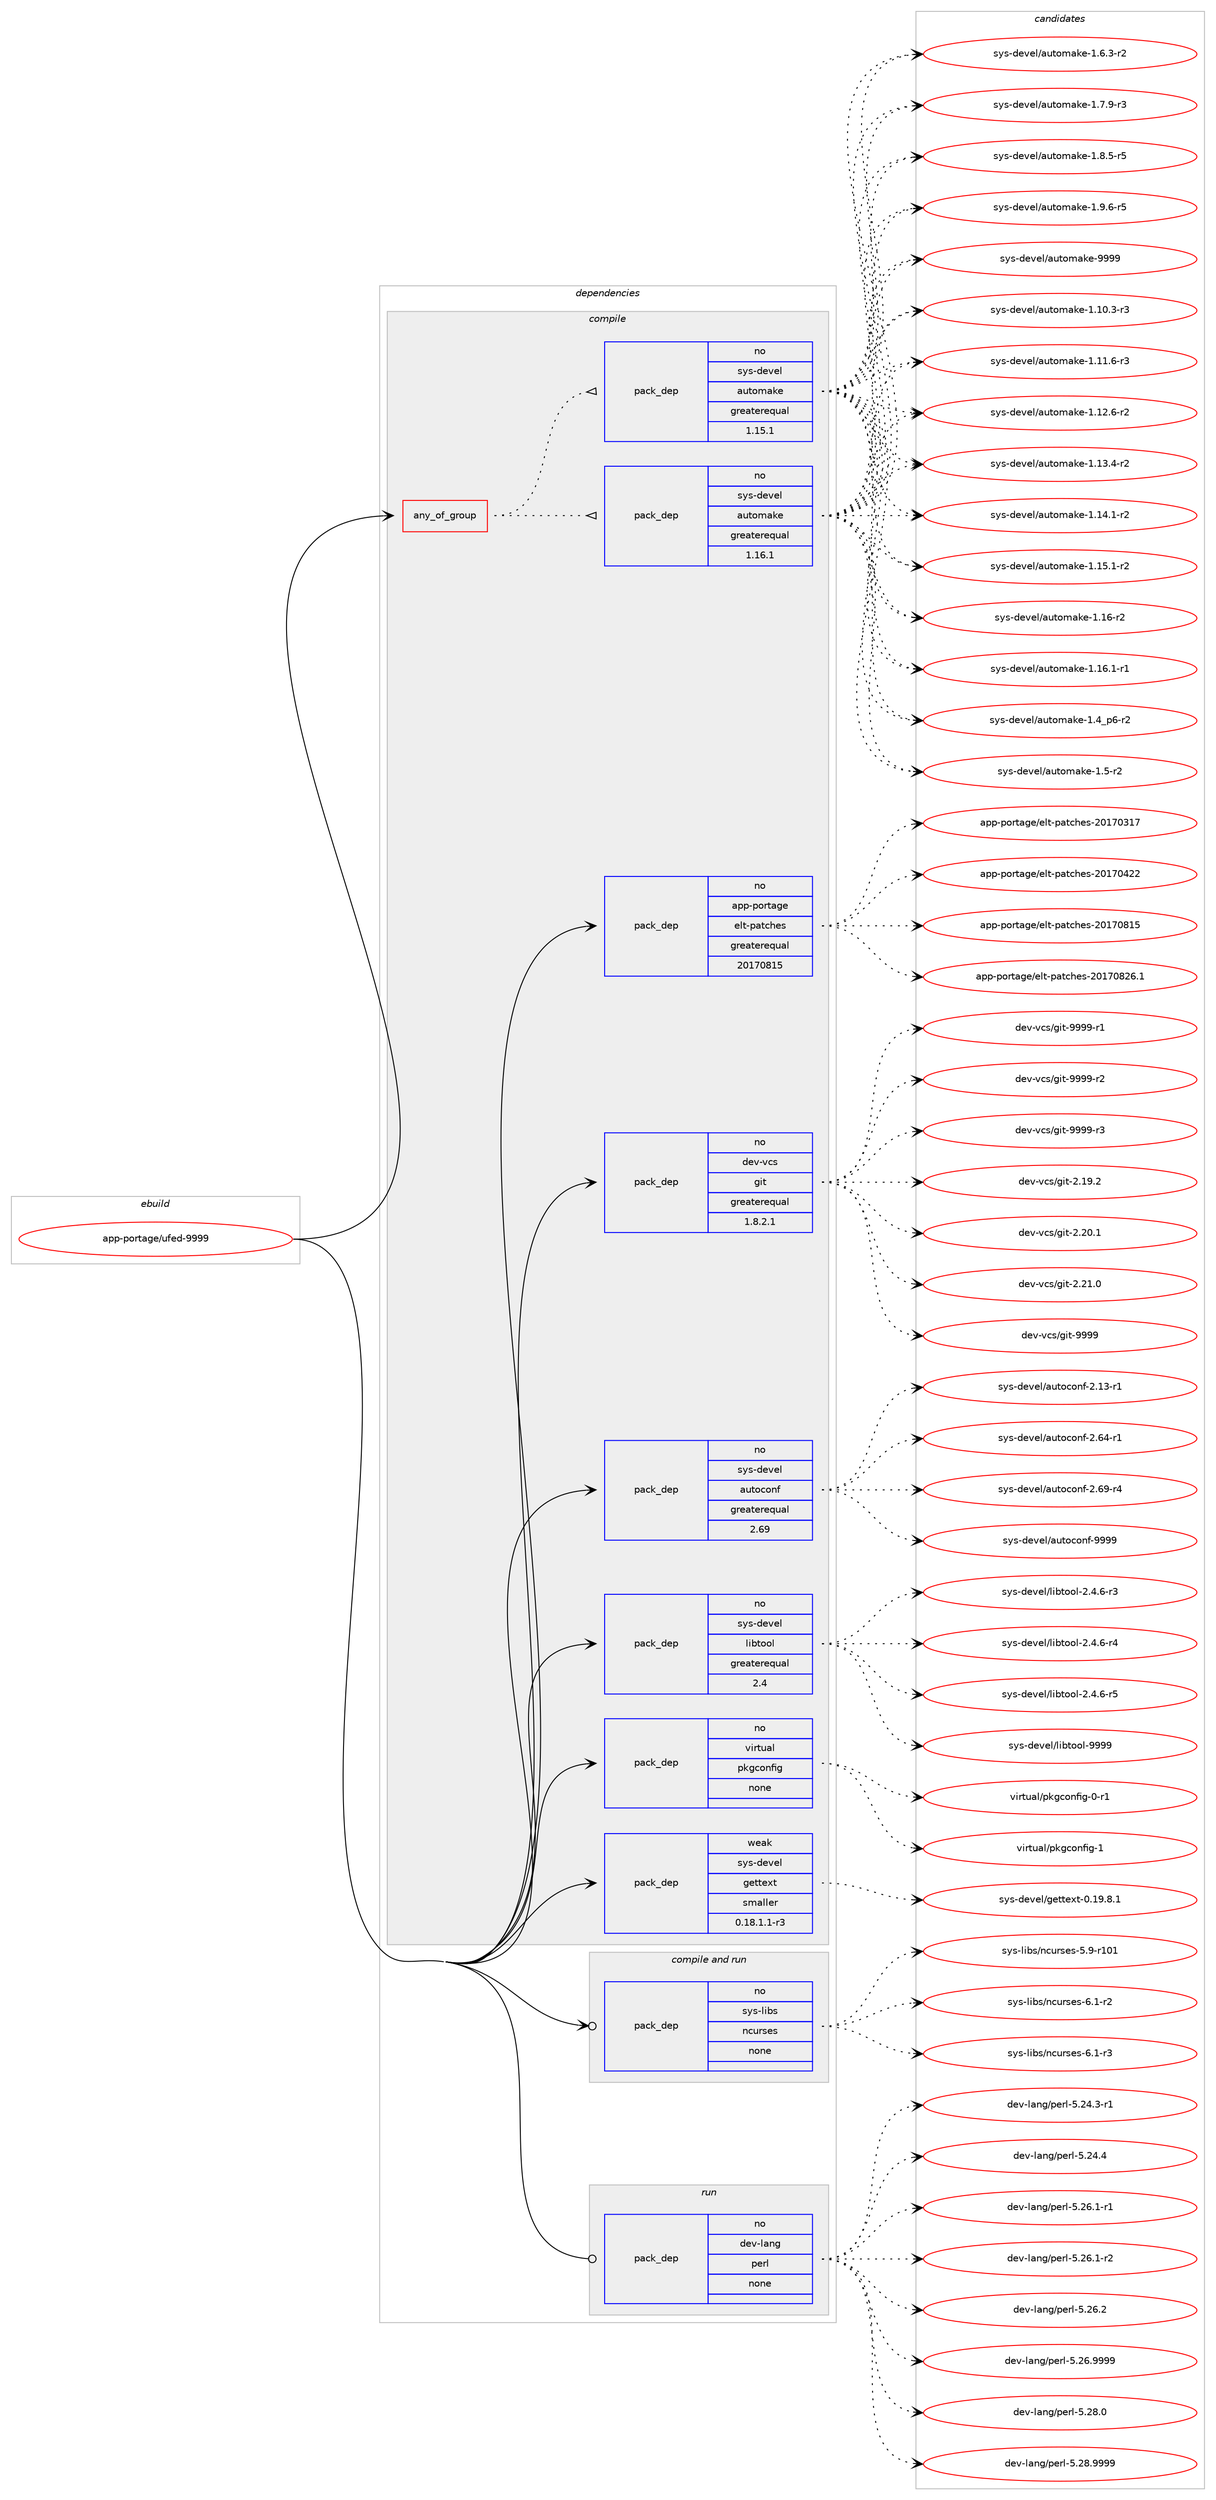 digraph prolog {

# *************
# Graph options
# *************

newrank=true;
concentrate=true;
compound=true;
graph [rankdir=LR,fontname=Helvetica,fontsize=10,ranksep=1.5];#, ranksep=2.5, nodesep=0.2];
edge  [arrowhead=vee];
node  [fontname=Helvetica,fontsize=10];

# **********
# The ebuild
# **********

subgraph cluster_leftcol {
color=gray;
rank=same;
label=<<i>ebuild</i>>;
id [label="app-portage/ufed-9999", color=red, width=4, href="../app-portage/ufed-9999.svg"];
}

# ****************
# The dependencies
# ****************

subgraph cluster_midcol {
color=gray;
label=<<i>dependencies</i>>;
subgraph cluster_compile {
fillcolor="#eeeeee";
style=filled;
label=<<i>compile</i>>;
subgraph any19886 {
dependency1307101 [label=<<TABLE BORDER="0" CELLBORDER="1" CELLSPACING="0" CELLPADDING="4"><TR><TD CELLPADDING="10">any_of_group</TD></TR></TABLE>>, shape=none, color=red];subgraph pack931511 {
dependency1307102 [label=<<TABLE BORDER="0" CELLBORDER="1" CELLSPACING="0" CELLPADDING="4" WIDTH="220"><TR><TD ROWSPAN="6" CELLPADDING="30">pack_dep</TD></TR><TR><TD WIDTH="110">no</TD></TR><TR><TD>sys-devel</TD></TR><TR><TD>automake</TD></TR><TR><TD>greaterequal</TD></TR><TR><TD>1.16.1</TD></TR></TABLE>>, shape=none, color=blue];
}
dependency1307101:e -> dependency1307102:w [weight=20,style="dotted",arrowhead="oinv"];
subgraph pack931512 {
dependency1307103 [label=<<TABLE BORDER="0" CELLBORDER="1" CELLSPACING="0" CELLPADDING="4" WIDTH="220"><TR><TD ROWSPAN="6" CELLPADDING="30">pack_dep</TD></TR><TR><TD WIDTH="110">no</TD></TR><TR><TD>sys-devel</TD></TR><TR><TD>automake</TD></TR><TR><TD>greaterequal</TD></TR><TR><TD>1.15.1</TD></TR></TABLE>>, shape=none, color=blue];
}
dependency1307101:e -> dependency1307103:w [weight=20,style="dotted",arrowhead="oinv"];
}
id:e -> dependency1307101:w [weight=20,style="solid",arrowhead="vee"];
subgraph pack931513 {
dependency1307104 [label=<<TABLE BORDER="0" CELLBORDER="1" CELLSPACING="0" CELLPADDING="4" WIDTH="220"><TR><TD ROWSPAN="6" CELLPADDING="30">pack_dep</TD></TR><TR><TD WIDTH="110">no</TD></TR><TR><TD>app-portage</TD></TR><TR><TD>elt-patches</TD></TR><TR><TD>greaterequal</TD></TR><TR><TD>20170815</TD></TR></TABLE>>, shape=none, color=blue];
}
id:e -> dependency1307104:w [weight=20,style="solid",arrowhead="vee"];
subgraph pack931514 {
dependency1307105 [label=<<TABLE BORDER="0" CELLBORDER="1" CELLSPACING="0" CELLPADDING="4" WIDTH="220"><TR><TD ROWSPAN="6" CELLPADDING="30">pack_dep</TD></TR><TR><TD WIDTH="110">no</TD></TR><TR><TD>dev-vcs</TD></TR><TR><TD>git</TD></TR><TR><TD>greaterequal</TD></TR><TR><TD>1.8.2.1</TD></TR></TABLE>>, shape=none, color=blue];
}
id:e -> dependency1307105:w [weight=20,style="solid",arrowhead="vee"];
subgraph pack931515 {
dependency1307106 [label=<<TABLE BORDER="0" CELLBORDER="1" CELLSPACING="0" CELLPADDING="4" WIDTH="220"><TR><TD ROWSPAN="6" CELLPADDING="30">pack_dep</TD></TR><TR><TD WIDTH="110">no</TD></TR><TR><TD>sys-devel</TD></TR><TR><TD>autoconf</TD></TR><TR><TD>greaterequal</TD></TR><TR><TD>2.69</TD></TR></TABLE>>, shape=none, color=blue];
}
id:e -> dependency1307106:w [weight=20,style="solid",arrowhead="vee"];
subgraph pack931516 {
dependency1307107 [label=<<TABLE BORDER="0" CELLBORDER="1" CELLSPACING="0" CELLPADDING="4" WIDTH="220"><TR><TD ROWSPAN="6" CELLPADDING="30">pack_dep</TD></TR><TR><TD WIDTH="110">no</TD></TR><TR><TD>sys-devel</TD></TR><TR><TD>libtool</TD></TR><TR><TD>greaterequal</TD></TR><TR><TD>2.4</TD></TR></TABLE>>, shape=none, color=blue];
}
id:e -> dependency1307107:w [weight=20,style="solid",arrowhead="vee"];
subgraph pack931517 {
dependency1307108 [label=<<TABLE BORDER="0" CELLBORDER="1" CELLSPACING="0" CELLPADDING="4" WIDTH="220"><TR><TD ROWSPAN="6" CELLPADDING="30">pack_dep</TD></TR><TR><TD WIDTH="110">no</TD></TR><TR><TD>virtual</TD></TR><TR><TD>pkgconfig</TD></TR><TR><TD>none</TD></TR><TR><TD></TD></TR></TABLE>>, shape=none, color=blue];
}
id:e -> dependency1307108:w [weight=20,style="solid",arrowhead="vee"];
subgraph pack931518 {
dependency1307109 [label=<<TABLE BORDER="0" CELLBORDER="1" CELLSPACING="0" CELLPADDING="4" WIDTH="220"><TR><TD ROWSPAN="6" CELLPADDING="30">pack_dep</TD></TR><TR><TD WIDTH="110">weak</TD></TR><TR><TD>sys-devel</TD></TR><TR><TD>gettext</TD></TR><TR><TD>smaller</TD></TR><TR><TD>0.18.1.1-r3</TD></TR></TABLE>>, shape=none, color=blue];
}
id:e -> dependency1307109:w [weight=20,style="solid",arrowhead="vee"];
}
subgraph cluster_compileandrun {
fillcolor="#eeeeee";
style=filled;
label=<<i>compile and run</i>>;
subgraph pack931519 {
dependency1307110 [label=<<TABLE BORDER="0" CELLBORDER="1" CELLSPACING="0" CELLPADDING="4" WIDTH="220"><TR><TD ROWSPAN="6" CELLPADDING="30">pack_dep</TD></TR><TR><TD WIDTH="110">no</TD></TR><TR><TD>sys-libs</TD></TR><TR><TD>ncurses</TD></TR><TR><TD>none</TD></TR><TR><TD></TD></TR></TABLE>>, shape=none, color=blue];
}
id:e -> dependency1307110:w [weight=20,style="solid",arrowhead="odotvee"];
}
subgraph cluster_run {
fillcolor="#eeeeee";
style=filled;
label=<<i>run</i>>;
subgraph pack931520 {
dependency1307111 [label=<<TABLE BORDER="0" CELLBORDER="1" CELLSPACING="0" CELLPADDING="4" WIDTH="220"><TR><TD ROWSPAN="6" CELLPADDING="30">pack_dep</TD></TR><TR><TD WIDTH="110">no</TD></TR><TR><TD>dev-lang</TD></TR><TR><TD>perl</TD></TR><TR><TD>none</TD></TR><TR><TD></TD></TR></TABLE>>, shape=none, color=blue];
}
id:e -> dependency1307111:w [weight=20,style="solid",arrowhead="odot"];
}
}

# **************
# The candidates
# **************

subgraph cluster_choices {
rank=same;
color=gray;
label=<<i>candidates</i>>;

subgraph choice931511 {
color=black;
nodesep=1;
choice11512111545100101118101108479711711611110997107101454946494846514511451 [label="sys-devel/automake-1.10.3-r3", color=red, width=4,href="../sys-devel/automake-1.10.3-r3.svg"];
choice11512111545100101118101108479711711611110997107101454946494946544511451 [label="sys-devel/automake-1.11.6-r3", color=red, width=4,href="../sys-devel/automake-1.11.6-r3.svg"];
choice11512111545100101118101108479711711611110997107101454946495046544511450 [label="sys-devel/automake-1.12.6-r2", color=red, width=4,href="../sys-devel/automake-1.12.6-r2.svg"];
choice11512111545100101118101108479711711611110997107101454946495146524511450 [label="sys-devel/automake-1.13.4-r2", color=red, width=4,href="../sys-devel/automake-1.13.4-r2.svg"];
choice11512111545100101118101108479711711611110997107101454946495246494511450 [label="sys-devel/automake-1.14.1-r2", color=red, width=4,href="../sys-devel/automake-1.14.1-r2.svg"];
choice11512111545100101118101108479711711611110997107101454946495346494511450 [label="sys-devel/automake-1.15.1-r2", color=red, width=4,href="../sys-devel/automake-1.15.1-r2.svg"];
choice1151211154510010111810110847971171161111099710710145494649544511450 [label="sys-devel/automake-1.16-r2", color=red, width=4,href="../sys-devel/automake-1.16-r2.svg"];
choice11512111545100101118101108479711711611110997107101454946495446494511449 [label="sys-devel/automake-1.16.1-r1", color=red, width=4,href="../sys-devel/automake-1.16.1-r1.svg"];
choice115121115451001011181011084797117116111109971071014549465295112544511450 [label="sys-devel/automake-1.4_p6-r2", color=red, width=4,href="../sys-devel/automake-1.4_p6-r2.svg"];
choice11512111545100101118101108479711711611110997107101454946534511450 [label="sys-devel/automake-1.5-r2", color=red, width=4,href="../sys-devel/automake-1.5-r2.svg"];
choice115121115451001011181011084797117116111109971071014549465446514511450 [label="sys-devel/automake-1.6.3-r2", color=red, width=4,href="../sys-devel/automake-1.6.3-r2.svg"];
choice115121115451001011181011084797117116111109971071014549465546574511451 [label="sys-devel/automake-1.7.9-r3", color=red, width=4,href="../sys-devel/automake-1.7.9-r3.svg"];
choice115121115451001011181011084797117116111109971071014549465646534511453 [label="sys-devel/automake-1.8.5-r5", color=red, width=4,href="../sys-devel/automake-1.8.5-r5.svg"];
choice115121115451001011181011084797117116111109971071014549465746544511453 [label="sys-devel/automake-1.9.6-r5", color=red, width=4,href="../sys-devel/automake-1.9.6-r5.svg"];
choice115121115451001011181011084797117116111109971071014557575757 [label="sys-devel/automake-9999", color=red, width=4,href="../sys-devel/automake-9999.svg"];
dependency1307102:e -> choice11512111545100101118101108479711711611110997107101454946494846514511451:w [style=dotted,weight="100"];
dependency1307102:e -> choice11512111545100101118101108479711711611110997107101454946494946544511451:w [style=dotted,weight="100"];
dependency1307102:e -> choice11512111545100101118101108479711711611110997107101454946495046544511450:w [style=dotted,weight="100"];
dependency1307102:e -> choice11512111545100101118101108479711711611110997107101454946495146524511450:w [style=dotted,weight="100"];
dependency1307102:e -> choice11512111545100101118101108479711711611110997107101454946495246494511450:w [style=dotted,weight="100"];
dependency1307102:e -> choice11512111545100101118101108479711711611110997107101454946495346494511450:w [style=dotted,weight="100"];
dependency1307102:e -> choice1151211154510010111810110847971171161111099710710145494649544511450:w [style=dotted,weight="100"];
dependency1307102:e -> choice11512111545100101118101108479711711611110997107101454946495446494511449:w [style=dotted,weight="100"];
dependency1307102:e -> choice115121115451001011181011084797117116111109971071014549465295112544511450:w [style=dotted,weight="100"];
dependency1307102:e -> choice11512111545100101118101108479711711611110997107101454946534511450:w [style=dotted,weight="100"];
dependency1307102:e -> choice115121115451001011181011084797117116111109971071014549465446514511450:w [style=dotted,weight="100"];
dependency1307102:e -> choice115121115451001011181011084797117116111109971071014549465546574511451:w [style=dotted,weight="100"];
dependency1307102:e -> choice115121115451001011181011084797117116111109971071014549465646534511453:w [style=dotted,weight="100"];
dependency1307102:e -> choice115121115451001011181011084797117116111109971071014549465746544511453:w [style=dotted,weight="100"];
dependency1307102:e -> choice115121115451001011181011084797117116111109971071014557575757:w [style=dotted,weight="100"];
}
subgraph choice931512 {
color=black;
nodesep=1;
choice11512111545100101118101108479711711611110997107101454946494846514511451 [label="sys-devel/automake-1.10.3-r3", color=red, width=4,href="../sys-devel/automake-1.10.3-r3.svg"];
choice11512111545100101118101108479711711611110997107101454946494946544511451 [label="sys-devel/automake-1.11.6-r3", color=red, width=4,href="../sys-devel/automake-1.11.6-r3.svg"];
choice11512111545100101118101108479711711611110997107101454946495046544511450 [label="sys-devel/automake-1.12.6-r2", color=red, width=4,href="../sys-devel/automake-1.12.6-r2.svg"];
choice11512111545100101118101108479711711611110997107101454946495146524511450 [label="sys-devel/automake-1.13.4-r2", color=red, width=4,href="../sys-devel/automake-1.13.4-r2.svg"];
choice11512111545100101118101108479711711611110997107101454946495246494511450 [label="sys-devel/automake-1.14.1-r2", color=red, width=4,href="../sys-devel/automake-1.14.1-r2.svg"];
choice11512111545100101118101108479711711611110997107101454946495346494511450 [label="sys-devel/automake-1.15.1-r2", color=red, width=4,href="../sys-devel/automake-1.15.1-r2.svg"];
choice1151211154510010111810110847971171161111099710710145494649544511450 [label="sys-devel/automake-1.16-r2", color=red, width=4,href="../sys-devel/automake-1.16-r2.svg"];
choice11512111545100101118101108479711711611110997107101454946495446494511449 [label="sys-devel/automake-1.16.1-r1", color=red, width=4,href="../sys-devel/automake-1.16.1-r1.svg"];
choice115121115451001011181011084797117116111109971071014549465295112544511450 [label="sys-devel/automake-1.4_p6-r2", color=red, width=4,href="../sys-devel/automake-1.4_p6-r2.svg"];
choice11512111545100101118101108479711711611110997107101454946534511450 [label="sys-devel/automake-1.5-r2", color=red, width=4,href="../sys-devel/automake-1.5-r2.svg"];
choice115121115451001011181011084797117116111109971071014549465446514511450 [label="sys-devel/automake-1.6.3-r2", color=red, width=4,href="../sys-devel/automake-1.6.3-r2.svg"];
choice115121115451001011181011084797117116111109971071014549465546574511451 [label="sys-devel/automake-1.7.9-r3", color=red, width=4,href="../sys-devel/automake-1.7.9-r3.svg"];
choice115121115451001011181011084797117116111109971071014549465646534511453 [label="sys-devel/automake-1.8.5-r5", color=red, width=4,href="../sys-devel/automake-1.8.5-r5.svg"];
choice115121115451001011181011084797117116111109971071014549465746544511453 [label="sys-devel/automake-1.9.6-r5", color=red, width=4,href="../sys-devel/automake-1.9.6-r5.svg"];
choice115121115451001011181011084797117116111109971071014557575757 [label="sys-devel/automake-9999", color=red, width=4,href="../sys-devel/automake-9999.svg"];
dependency1307103:e -> choice11512111545100101118101108479711711611110997107101454946494846514511451:w [style=dotted,weight="100"];
dependency1307103:e -> choice11512111545100101118101108479711711611110997107101454946494946544511451:w [style=dotted,weight="100"];
dependency1307103:e -> choice11512111545100101118101108479711711611110997107101454946495046544511450:w [style=dotted,weight="100"];
dependency1307103:e -> choice11512111545100101118101108479711711611110997107101454946495146524511450:w [style=dotted,weight="100"];
dependency1307103:e -> choice11512111545100101118101108479711711611110997107101454946495246494511450:w [style=dotted,weight="100"];
dependency1307103:e -> choice11512111545100101118101108479711711611110997107101454946495346494511450:w [style=dotted,weight="100"];
dependency1307103:e -> choice1151211154510010111810110847971171161111099710710145494649544511450:w [style=dotted,weight="100"];
dependency1307103:e -> choice11512111545100101118101108479711711611110997107101454946495446494511449:w [style=dotted,weight="100"];
dependency1307103:e -> choice115121115451001011181011084797117116111109971071014549465295112544511450:w [style=dotted,weight="100"];
dependency1307103:e -> choice11512111545100101118101108479711711611110997107101454946534511450:w [style=dotted,weight="100"];
dependency1307103:e -> choice115121115451001011181011084797117116111109971071014549465446514511450:w [style=dotted,weight="100"];
dependency1307103:e -> choice115121115451001011181011084797117116111109971071014549465546574511451:w [style=dotted,weight="100"];
dependency1307103:e -> choice115121115451001011181011084797117116111109971071014549465646534511453:w [style=dotted,weight="100"];
dependency1307103:e -> choice115121115451001011181011084797117116111109971071014549465746544511453:w [style=dotted,weight="100"];
dependency1307103:e -> choice115121115451001011181011084797117116111109971071014557575757:w [style=dotted,weight="100"];
}
subgraph choice931513 {
color=black;
nodesep=1;
choice97112112451121111141169710310147101108116451129711699104101115455048495548514955 [label="app-portage/elt-patches-20170317", color=red, width=4,href="../app-portage/elt-patches-20170317.svg"];
choice97112112451121111141169710310147101108116451129711699104101115455048495548525050 [label="app-portage/elt-patches-20170422", color=red, width=4,href="../app-portage/elt-patches-20170422.svg"];
choice97112112451121111141169710310147101108116451129711699104101115455048495548564953 [label="app-portage/elt-patches-20170815", color=red, width=4,href="../app-portage/elt-patches-20170815.svg"];
choice971121124511211111411697103101471011081164511297116991041011154550484955485650544649 [label="app-portage/elt-patches-20170826.1", color=red, width=4,href="../app-portage/elt-patches-20170826.1.svg"];
dependency1307104:e -> choice97112112451121111141169710310147101108116451129711699104101115455048495548514955:w [style=dotted,weight="100"];
dependency1307104:e -> choice97112112451121111141169710310147101108116451129711699104101115455048495548525050:w [style=dotted,weight="100"];
dependency1307104:e -> choice97112112451121111141169710310147101108116451129711699104101115455048495548564953:w [style=dotted,weight="100"];
dependency1307104:e -> choice971121124511211111411697103101471011081164511297116991041011154550484955485650544649:w [style=dotted,weight="100"];
}
subgraph choice931514 {
color=black;
nodesep=1;
choice10010111845118991154710310511645504649574650 [label="dev-vcs/git-2.19.2", color=red, width=4,href="../dev-vcs/git-2.19.2.svg"];
choice10010111845118991154710310511645504650484649 [label="dev-vcs/git-2.20.1", color=red, width=4,href="../dev-vcs/git-2.20.1.svg"];
choice10010111845118991154710310511645504650494648 [label="dev-vcs/git-2.21.0", color=red, width=4,href="../dev-vcs/git-2.21.0.svg"];
choice1001011184511899115471031051164557575757 [label="dev-vcs/git-9999", color=red, width=4,href="../dev-vcs/git-9999.svg"];
choice10010111845118991154710310511645575757574511449 [label="dev-vcs/git-9999-r1", color=red, width=4,href="../dev-vcs/git-9999-r1.svg"];
choice10010111845118991154710310511645575757574511450 [label="dev-vcs/git-9999-r2", color=red, width=4,href="../dev-vcs/git-9999-r2.svg"];
choice10010111845118991154710310511645575757574511451 [label="dev-vcs/git-9999-r3", color=red, width=4,href="../dev-vcs/git-9999-r3.svg"];
dependency1307105:e -> choice10010111845118991154710310511645504649574650:w [style=dotted,weight="100"];
dependency1307105:e -> choice10010111845118991154710310511645504650484649:w [style=dotted,weight="100"];
dependency1307105:e -> choice10010111845118991154710310511645504650494648:w [style=dotted,weight="100"];
dependency1307105:e -> choice1001011184511899115471031051164557575757:w [style=dotted,weight="100"];
dependency1307105:e -> choice10010111845118991154710310511645575757574511449:w [style=dotted,weight="100"];
dependency1307105:e -> choice10010111845118991154710310511645575757574511450:w [style=dotted,weight="100"];
dependency1307105:e -> choice10010111845118991154710310511645575757574511451:w [style=dotted,weight="100"];
}
subgraph choice931515 {
color=black;
nodesep=1;
choice1151211154510010111810110847971171161119911111010245504649514511449 [label="sys-devel/autoconf-2.13-r1", color=red, width=4,href="../sys-devel/autoconf-2.13-r1.svg"];
choice1151211154510010111810110847971171161119911111010245504654524511449 [label="sys-devel/autoconf-2.64-r1", color=red, width=4,href="../sys-devel/autoconf-2.64-r1.svg"];
choice1151211154510010111810110847971171161119911111010245504654574511452 [label="sys-devel/autoconf-2.69-r4", color=red, width=4,href="../sys-devel/autoconf-2.69-r4.svg"];
choice115121115451001011181011084797117116111991111101024557575757 [label="sys-devel/autoconf-9999", color=red, width=4,href="../sys-devel/autoconf-9999.svg"];
dependency1307106:e -> choice1151211154510010111810110847971171161119911111010245504649514511449:w [style=dotted,weight="100"];
dependency1307106:e -> choice1151211154510010111810110847971171161119911111010245504654524511449:w [style=dotted,weight="100"];
dependency1307106:e -> choice1151211154510010111810110847971171161119911111010245504654574511452:w [style=dotted,weight="100"];
dependency1307106:e -> choice115121115451001011181011084797117116111991111101024557575757:w [style=dotted,weight="100"];
}
subgraph choice931516 {
color=black;
nodesep=1;
choice1151211154510010111810110847108105981161111111084550465246544511451 [label="sys-devel/libtool-2.4.6-r3", color=red, width=4,href="../sys-devel/libtool-2.4.6-r3.svg"];
choice1151211154510010111810110847108105981161111111084550465246544511452 [label="sys-devel/libtool-2.4.6-r4", color=red, width=4,href="../sys-devel/libtool-2.4.6-r4.svg"];
choice1151211154510010111810110847108105981161111111084550465246544511453 [label="sys-devel/libtool-2.4.6-r5", color=red, width=4,href="../sys-devel/libtool-2.4.6-r5.svg"];
choice1151211154510010111810110847108105981161111111084557575757 [label="sys-devel/libtool-9999", color=red, width=4,href="../sys-devel/libtool-9999.svg"];
dependency1307107:e -> choice1151211154510010111810110847108105981161111111084550465246544511451:w [style=dotted,weight="100"];
dependency1307107:e -> choice1151211154510010111810110847108105981161111111084550465246544511452:w [style=dotted,weight="100"];
dependency1307107:e -> choice1151211154510010111810110847108105981161111111084550465246544511453:w [style=dotted,weight="100"];
dependency1307107:e -> choice1151211154510010111810110847108105981161111111084557575757:w [style=dotted,weight="100"];
}
subgraph choice931517 {
color=black;
nodesep=1;
choice11810511411611797108471121071039911111010210510345484511449 [label="virtual/pkgconfig-0-r1", color=red, width=4,href="../virtual/pkgconfig-0-r1.svg"];
choice1181051141161179710847112107103991111101021051034549 [label="virtual/pkgconfig-1", color=red, width=4,href="../virtual/pkgconfig-1.svg"];
dependency1307108:e -> choice11810511411611797108471121071039911111010210510345484511449:w [style=dotted,weight="100"];
dependency1307108:e -> choice1181051141161179710847112107103991111101021051034549:w [style=dotted,weight="100"];
}
subgraph choice931518 {
color=black;
nodesep=1;
choice1151211154510010111810110847103101116116101120116454846495746564649 [label="sys-devel/gettext-0.19.8.1", color=red, width=4,href="../sys-devel/gettext-0.19.8.1.svg"];
dependency1307109:e -> choice1151211154510010111810110847103101116116101120116454846495746564649:w [style=dotted,weight="100"];
}
subgraph choice931519 {
color=black;
nodesep=1;
choice115121115451081059811547110991171141151011154553465745114494849 [label="sys-libs/ncurses-5.9-r101", color=red, width=4,href="../sys-libs/ncurses-5.9-r101.svg"];
choice11512111545108105981154711099117114115101115455446494511450 [label="sys-libs/ncurses-6.1-r2", color=red, width=4,href="../sys-libs/ncurses-6.1-r2.svg"];
choice11512111545108105981154711099117114115101115455446494511451 [label="sys-libs/ncurses-6.1-r3", color=red, width=4,href="../sys-libs/ncurses-6.1-r3.svg"];
dependency1307110:e -> choice115121115451081059811547110991171141151011154553465745114494849:w [style=dotted,weight="100"];
dependency1307110:e -> choice11512111545108105981154711099117114115101115455446494511450:w [style=dotted,weight="100"];
dependency1307110:e -> choice11512111545108105981154711099117114115101115455446494511451:w [style=dotted,weight="100"];
}
subgraph choice931520 {
color=black;
nodesep=1;
choice100101118451089711010347112101114108455346505246514511449 [label="dev-lang/perl-5.24.3-r1", color=red, width=4,href="../dev-lang/perl-5.24.3-r1.svg"];
choice10010111845108971101034711210111410845534650524652 [label="dev-lang/perl-5.24.4", color=red, width=4,href="../dev-lang/perl-5.24.4.svg"];
choice100101118451089711010347112101114108455346505446494511449 [label="dev-lang/perl-5.26.1-r1", color=red, width=4,href="../dev-lang/perl-5.26.1-r1.svg"];
choice100101118451089711010347112101114108455346505446494511450 [label="dev-lang/perl-5.26.1-r2", color=red, width=4,href="../dev-lang/perl-5.26.1-r2.svg"];
choice10010111845108971101034711210111410845534650544650 [label="dev-lang/perl-5.26.2", color=red, width=4,href="../dev-lang/perl-5.26.2.svg"];
choice10010111845108971101034711210111410845534650544657575757 [label="dev-lang/perl-5.26.9999", color=red, width=4,href="../dev-lang/perl-5.26.9999.svg"];
choice10010111845108971101034711210111410845534650564648 [label="dev-lang/perl-5.28.0", color=red, width=4,href="../dev-lang/perl-5.28.0.svg"];
choice10010111845108971101034711210111410845534650564657575757 [label="dev-lang/perl-5.28.9999", color=red, width=4,href="../dev-lang/perl-5.28.9999.svg"];
dependency1307111:e -> choice100101118451089711010347112101114108455346505246514511449:w [style=dotted,weight="100"];
dependency1307111:e -> choice10010111845108971101034711210111410845534650524652:w [style=dotted,weight="100"];
dependency1307111:e -> choice100101118451089711010347112101114108455346505446494511449:w [style=dotted,weight="100"];
dependency1307111:e -> choice100101118451089711010347112101114108455346505446494511450:w [style=dotted,weight="100"];
dependency1307111:e -> choice10010111845108971101034711210111410845534650544650:w [style=dotted,weight="100"];
dependency1307111:e -> choice10010111845108971101034711210111410845534650544657575757:w [style=dotted,weight="100"];
dependency1307111:e -> choice10010111845108971101034711210111410845534650564648:w [style=dotted,weight="100"];
dependency1307111:e -> choice10010111845108971101034711210111410845534650564657575757:w [style=dotted,weight="100"];
}
}

}
